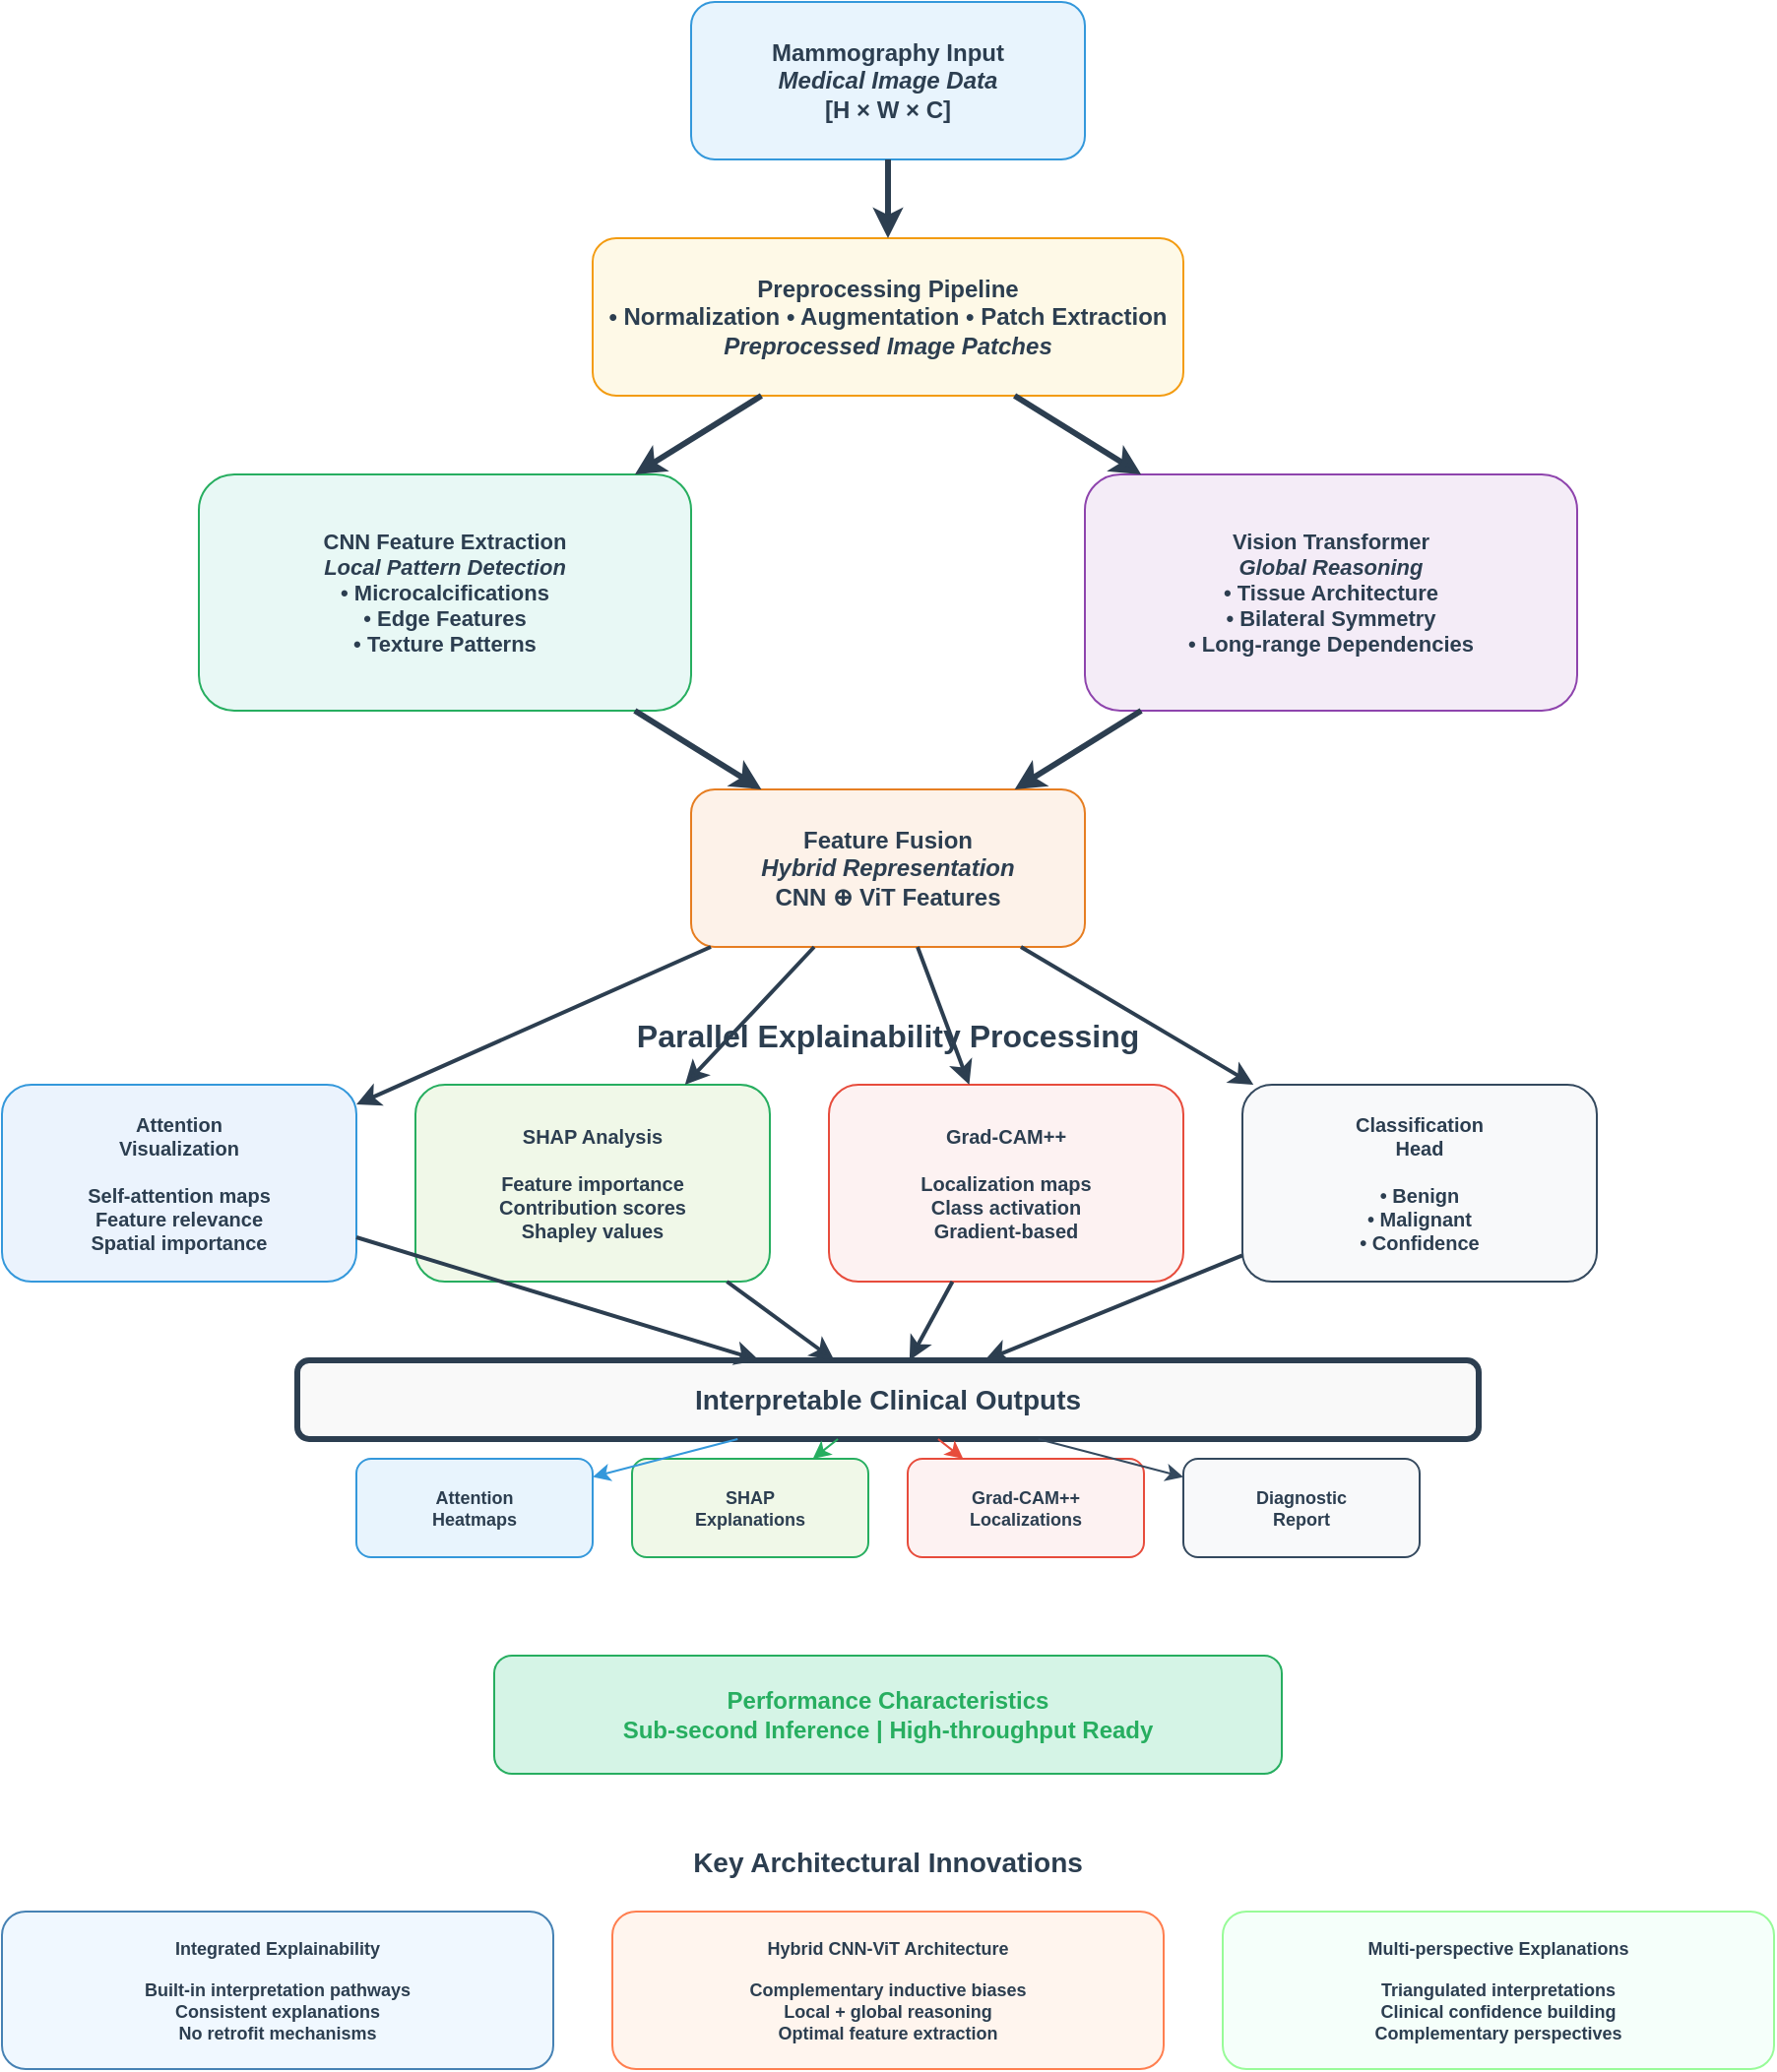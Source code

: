 <mxfile version="28.2.1">
  <diagram name="HyViT-X Architecture" id="2rfx3KiK0LZ8S4K1HwoA">
    <mxGraphModel dx="994" dy="540" grid="1" gridSize="10" guides="1" tooltips="1" connect="1" arrows="1" fold="1" page="1" pageScale="1" pageWidth="850" pageHeight="1100" math="0" shadow="0">
      <root>
        <mxCell id="0" />
        <mxCell id="1" parent="0" />
        <mxCell id="WPN7j5AMV1sHuhzcs4ST-2" value="Mammography Input&lt;br&gt;&lt;i&gt;Medical Image Data&lt;/i&gt;&lt;br&gt;[H × W × C]" style="rounded=1;whiteSpace=wrap;html=1;strokeColor=#3498db;fillColor=#e8f4fd;fontColor=#2c3e50;fontSize=12;fontStyle=1;" vertex="1" parent="1">
          <mxGeometry x="400" y="70" width="200" height="80" as="geometry" />
        </mxCell>
        <mxCell id="WPN7j5AMV1sHuhzcs4ST-3" value="Preprocessing Pipeline&lt;br&gt;• Normalization • Augmentation • Patch Extraction&lt;br&gt;&lt;i&gt;Preprocessed Image Patches&lt;/i&gt;" style="rounded=1;whiteSpace=wrap;html=1;strokeColor=#f39c12;fillColor=#fef9e7;fontColor=#2c3e50;fontSize=12;fontStyle=1;" vertex="1" parent="1">
          <mxGeometry x="350" y="190" width="300" height="80" as="geometry" />
        </mxCell>
        <mxCell id="WPN7j5AMV1sHuhzcs4ST-4" value="CNN Feature Extraction&lt;br&gt;&lt;i&gt;Local Pattern Detection&lt;/i&gt;&lt;br&gt;• Microcalcifications&lt;br&gt;• Edge Features&lt;br&gt;• Texture Patterns" style="rounded=1;whiteSpace=wrap;html=1;strokeColor=#27ae60;fillColor=#e8f8f5;fontColor=#2c3e50;fontSize=11;fontStyle=1;" vertex="1" parent="1">
          <mxGeometry x="150" y="310" width="250" height="120" as="geometry" />
        </mxCell>
        <mxCell id="WPN7j5AMV1sHuhzcs4ST-5" value="Vision Transformer&lt;br&gt;&lt;i&gt;Global Reasoning&lt;/i&gt;&lt;br&gt;• Tissue Architecture&lt;br&gt;• Bilateral Symmetry&lt;br&gt;• Long-range Dependencies" style="rounded=1;whiteSpace=wrap;html=1;strokeColor=#8e44ad;fillColor=#f4ecf7;fontColor=#2c3e50;fontSize=11;fontStyle=1;" vertex="1" parent="1">
          <mxGeometry x="600" y="310" width="250" height="120" as="geometry" />
        </mxCell>
        <mxCell id="WPN7j5AMV1sHuhzcs4ST-6" value="Feature Fusion&lt;br&gt;&lt;i&gt;Hybrid Representation&lt;/i&gt;&lt;br&gt;CNN ⊕ ViT Features" style="rounded=1;whiteSpace=wrap;html=1;strokeColor=#e67e22;fillColor=#fdf2e9;fontColor=#2c3e50;fontSize=12;fontStyle=1;" vertex="1" parent="1">
          <mxGeometry x="400" y="470" width="200" height="80" as="geometry" />
        </mxCell>
        <mxCell id="WPN7j5AMV1sHuhzcs4ST-7" value="Parallel Explainability Processing" style="text;html=1;strokeColor=none;fillColor=none;align=center;verticalAlign=middle;whiteSpace=wrap;rounded=0;fontSize=16;fontStyle=1;fontColor=#2c3e50;" vertex="1" parent="1">
          <mxGeometry x="350" y="580" width="300" height="30" as="geometry" />
        </mxCell>
        <mxCell id="WPN7j5AMV1sHuhzcs4ST-8" value="Attention&lt;br&gt;Visualization&lt;br&gt;&lt;br&gt;Self-attention maps&lt;br&gt;Feature relevance&lt;br&gt;Spatial importance" style="rounded=1;whiteSpace=wrap;html=1;strokeColor=#3498db;fillColor=#ebf3fd;fontColor=#2c3e50;fontSize=10;fontStyle=1;" vertex="1" parent="1">
          <mxGeometry x="50" y="620" width="180" height="100" as="geometry" />
        </mxCell>
        <mxCell id="WPN7j5AMV1sHuhzcs4ST-9" value="SHAP Analysis&lt;br&gt;&lt;br&gt;Feature importance&lt;br&gt;Contribution scores&lt;br&gt;Shapley values" style="rounded=1;whiteSpace=wrap;html=1;strokeColor=#27ae60;fillColor=#f0f8e8;fontColor=#2c3e50;fontSize=10;fontStyle=1;" vertex="1" parent="1">
          <mxGeometry x="260" y="620" width="180" height="100" as="geometry" />
        </mxCell>
        <mxCell id="WPN7j5AMV1sHuhzcs4ST-10" value="Grad-CAM++&lt;br&gt;&lt;br&gt;Localization maps&lt;br&gt;Class activation&lt;br&gt;Gradient-based" style="rounded=1;whiteSpace=wrap;html=1;strokeColor=#e74c3c;fillColor=#fdf2f2;fontColor=#2c3e50;fontSize=10;fontStyle=1;" vertex="1" parent="1">
          <mxGeometry x="470" y="620" width="180" height="100" as="geometry" />
        </mxCell>
        <mxCell id="WPN7j5AMV1sHuhzcs4ST-11" value="Classification&lt;br&gt;Head&lt;br&gt;&lt;br&gt;• Benign&lt;br&gt;• Malignant&lt;br&gt;• Confidence" style="rounded=1;whiteSpace=wrap;html=1;strokeColor=#34495e;fillColor=#f8f9fa;fontColor=#2c3e50;fontSize=10;fontStyle=1;" vertex="1" parent="1">
          <mxGeometry x="680" y="620" width="180" height="100" as="geometry" />
        </mxCell>
        <mxCell id="WPN7j5AMV1sHuhzcs4ST-12" value="Interpretable Clinical Outputs" style="rounded=1;whiteSpace=wrap;html=1;strokeColor=#2c3e50;strokeWidth=3;fillColor=#f9f9f9;fontColor=#2c3e50;fontSize=14;fontStyle=1;" vertex="1" parent="1">
          <mxGeometry x="200" y="760" width="600" height="40" as="geometry" />
        </mxCell>
        <mxCell id="WPN7j5AMV1sHuhzcs4ST-13" value="Attention&lt;br&gt;Heatmaps" style="rounded=1;whiteSpace=wrap;html=1;strokeColor=#3498db;fillColor=#e8f4fd;fontColor=#2c3e50;fontSize=9;fontStyle=1" vertex="1" parent="1">
          <mxGeometry x="230" y="810" width="120" height="50" as="geometry" />
        </mxCell>
        <mxCell id="WPN7j5AMV1sHuhzcs4ST-14" value="SHAP&lt;br&gt;Explanations" style="rounded=1;whiteSpace=wrap;html=1;strokeColor=#27ae60;fillColor=#f0f8e8;fontColor=#2c3e50;fontSize=9;fontStyle=1" vertex="1" parent="1">
          <mxGeometry x="370" y="810" width="120" height="50" as="geometry" />
        </mxCell>
        <mxCell id="WPN7j5AMV1sHuhzcs4ST-15" value="Grad-CAM++&lt;br&gt;Localizations" style="rounded=1;whiteSpace=wrap;html=1;strokeColor=#e74c3c;fillColor=#fdf2f2;fontColor=#2c3e50;fontSize=9;fontStyle=1" vertex="1" parent="1">
          <mxGeometry x="510" y="810" width="120" height="50" as="geometry" />
        </mxCell>
        <mxCell id="WPN7j5AMV1sHuhzcs4ST-16" value="Diagnostic&lt;br&gt;Report" style="rounded=1;whiteSpace=wrap;html=1;strokeColor=#34495e;fillColor=#f8f9fa;fontColor=#2c3e50;fontSize=9;fontStyle=1" vertex="1" parent="1">
          <mxGeometry x="650" y="810" width="120" height="50" as="geometry" />
        </mxCell>
        <mxCell id="WPN7j5AMV1sHuhzcs4ST-17" value="Performance Characteristics&lt;br&gt;Sub-second Inference | High-throughput Ready" style="rounded=1;whiteSpace=wrap;html=1;strokeColor=#27ae60;fillColor=#d5f4e6;fontColor=#27ae60;fontSize=12;fontStyle=1;" vertex="1" parent="1">
          <mxGeometry x="300" y="910" width="400" height="60" as="geometry" />
        </mxCell>
        <mxCell id="WPN7j5AMV1sHuhzcs4ST-18" value="Key Architectural Innovations" style="text;html=1;strokeColor=none;fillColor=none;align=center;verticalAlign=middle;whiteSpace=wrap;rounded=0;fontSize=14;fontStyle=1;fontColor=#2c3e50;" vertex="1" parent="1">
          <mxGeometry x="350" y="1000" width="300" height="30" as="geometry" />
        </mxCell>
        <mxCell id="WPN7j5AMV1sHuhzcs4ST-19" value="Integrated Explainability&lt;br&gt;&lt;br&gt;Built-in interpretation pathways&lt;br&gt;Consistent explanations&lt;br&gt;No retrofit mechanisms" style="rounded=1;whiteSpace=wrap;html=1;strokeColor=#4682b4;fillColor=#f0f8ff;fontColor=#2c3e50;fontSize=9;fontStyle=1;" vertex="1" parent="1">
          <mxGeometry x="50" y="1040" width="280" height="80" as="geometry" />
        </mxCell>
        <mxCell id="WPN7j5AMV1sHuhzcs4ST-20" value="Hybrid CNN-ViT Architecture&lt;br&gt;&lt;br&gt;Complementary inductive biases&lt;br&gt;Local + global reasoning&lt;br&gt;Optimal feature extraction" style="rounded=1;whiteSpace=wrap;html=1;strokeColor=#ff7f50;fillColor=#fff5ee;fontColor=#2c3e50;fontSize=9;fontStyle=1;" vertex="1" parent="1">
          <mxGeometry x="360" y="1040" width="280" height="80" as="geometry" />
        </mxCell>
        <mxCell id="WPN7j5AMV1sHuhzcs4ST-21" value="Multi-perspective Explanations&lt;br&gt;&lt;br&gt;Triangulated interpretations&lt;br&gt;Clinical confidence building&lt;br&gt;Complementary perspectives" style="rounded=1;whiteSpace=wrap;html=1;strokeColor=#98fb98;fillColor=#f5fffa;fontColor=#2c3e50;fontSize=9;fontStyle=1;" vertex="1" parent="1">
          <mxGeometry x="670" y="1040" width="280" height="80" as="geometry" />
        </mxCell>
        <mxCell id="WPN7j5AMV1sHuhzcs4ST-22" value="" style="endArrow=classic;html=1;rounded=0;strokeColor=#2c3e50;strokeWidth=3;fontStyle=1" edge="1" parent="1" source="WPN7j5AMV1sHuhzcs4ST-2" target="WPN7j5AMV1sHuhzcs4ST-3">
          <mxGeometry width="50" height="50" relative="1" as="geometry">
            <mxPoint x="500" y="150" as="sourcePoint" />
            <mxPoint x="500" y="190" as="targetPoint" />
          </mxGeometry>
        </mxCell>
        <mxCell id="WPN7j5AMV1sHuhzcs4ST-23" value="" style="endArrow=classic;html=1;rounded=0;strokeColor=#2c3e50;strokeWidth=3;fontStyle=1" edge="1" parent="1" source="WPN7j5AMV1sHuhzcs4ST-3" target="WPN7j5AMV1sHuhzcs4ST-4">
          <mxGeometry width="50" height="50" relative="1" as="geometry">
            <mxPoint x="450" y="270" as="sourcePoint" />
            <mxPoint x="275" y="310" as="targetPoint" />
          </mxGeometry>
        </mxCell>
        <mxCell id="WPN7j5AMV1sHuhzcs4ST-24" value="" style="endArrow=classic;html=1;rounded=0;strokeColor=#2c3e50;strokeWidth=3;fontStyle=1" edge="1" parent="1" source="WPN7j5AMV1sHuhzcs4ST-3" target="WPN7j5AMV1sHuhzcs4ST-5">
          <mxGeometry width="50" height="50" relative="1" as="geometry">
            <mxPoint x="550" y="270" as="sourcePoint" />
            <mxPoint x="725" y="310" as="targetPoint" />
          </mxGeometry>
        </mxCell>
        <mxCell id="WPN7j5AMV1sHuhzcs4ST-25" value="" style="endArrow=classic;html=1;rounded=0;strokeColor=#2c3e50;strokeWidth=3;fontStyle=1" edge="1" parent="1" source="WPN7j5AMV1sHuhzcs4ST-4" target="WPN7j5AMV1sHuhzcs4ST-6">
          <mxGeometry width="50" height="50" relative="1" as="geometry">
            <mxPoint x="275" y="430" as="sourcePoint" />
            <mxPoint x="450" y="470" as="targetPoint" />
          </mxGeometry>
        </mxCell>
        <mxCell id="WPN7j5AMV1sHuhzcs4ST-26" value="" style="endArrow=classic;html=1;rounded=0;strokeColor=#2c3e50;strokeWidth=3;fontStyle=1" edge="1" parent="1" source="WPN7j5AMV1sHuhzcs4ST-5" target="WPN7j5AMV1sHuhzcs4ST-6">
          <mxGeometry width="50" height="50" relative="1" as="geometry">
            <mxPoint x="725" y="430" as="sourcePoint" />
            <mxPoint x="550" y="470" as="targetPoint" />
          </mxGeometry>
        </mxCell>
        <mxCell id="WPN7j5AMV1sHuhzcs4ST-27" value="" style="endArrow=classic;html=1;rounded=0;strokeColor=#2c3e50;strokeWidth=2;fontStyle=1" edge="1" parent="1" source="WPN7j5AMV1sHuhzcs4ST-6" target="WPN7j5AMV1sHuhzcs4ST-8">
          <mxGeometry width="50" height="50" relative="1" as="geometry">
            <mxPoint x="450" y="550" as="sourcePoint" />
            <mxPoint x="140" y="620" as="targetPoint" />
          </mxGeometry>
        </mxCell>
        <mxCell id="WPN7j5AMV1sHuhzcs4ST-28" value="" style="endArrow=classic;html=1;rounded=0;strokeColor=#2c3e50;strokeWidth=2;fontStyle=1" edge="1" parent="1" source="WPN7j5AMV1sHuhzcs4ST-6" target="WPN7j5AMV1sHuhzcs4ST-9">
          <mxGeometry width="50" height="50" relative="1" as="geometry">
            <mxPoint x="480" y="550" as="sourcePoint" />
            <mxPoint x="350" y="620" as="targetPoint" />
          </mxGeometry>
        </mxCell>
        <mxCell id="WPN7j5AMV1sHuhzcs4ST-29" value="" style="endArrow=classic;html=1;rounded=0;strokeColor=#2c3e50;strokeWidth=2;fontStyle=1" edge="1" parent="1" source="WPN7j5AMV1sHuhzcs4ST-6" target="WPN7j5AMV1sHuhzcs4ST-10">
          <mxGeometry width="50" height="50" relative="1" as="geometry">
            <mxPoint x="520" y="550" as="sourcePoint" />
            <mxPoint x="560" y="620" as="targetPoint" />
          </mxGeometry>
        </mxCell>
        <mxCell id="WPN7j5AMV1sHuhzcs4ST-30" value="" style="endArrow=classic;html=1;rounded=0;strokeColor=#2c3e50;strokeWidth=2;fontStyle=1" edge="1" parent="1" source="WPN7j5AMV1sHuhzcs4ST-6" target="WPN7j5AMV1sHuhzcs4ST-11">
          <mxGeometry width="50" height="50" relative="1" as="geometry">
            <mxPoint x="550" y="550" as="sourcePoint" />
            <mxPoint x="770" y="620" as="targetPoint" />
          </mxGeometry>
        </mxCell>
        <mxCell id="WPN7j5AMV1sHuhzcs4ST-31" value="" style="endArrow=classic;html=1;rounded=0;strokeColor=#2c3e50;strokeWidth=2;fontStyle=1" edge="1" parent="1" source="WPN7j5AMV1sHuhzcs4ST-8" target="WPN7j5AMV1sHuhzcs4ST-12">
          <mxGeometry width="50" height="50" relative="1" as="geometry">
            <mxPoint x="140" y="720" as="sourcePoint" />
            <mxPoint x="290" y="760" as="targetPoint" />
          </mxGeometry>
        </mxCell>
        <mxCell id="WPN7j5AMV1sHuhzcs4ST-32" value="" style="endArrow=classic;html=1;rounded=0;strokeColor=#2c3e50;strokeWidth=2;fontStyle=1" edge="1" parent="1" source="WPN7j5AMV1sHuhzcs4ST-9" target="WPN7j5AMV1sHuhzcs4ST-12">
          <mxGeometry width="50" height="50" relative="1" as="geometry">
            <mxPoint x="350" y="720" as="sourcePoint" />
            <mxPoint x="430" y="760" as="targetPoint" />
          </mxGeometry>
        </mxCell>
        <mxCell id="WPN7j5AMV1sHuhzcs4ST-33" value="" style="endArrow=classic;html=1;rounded=0;strokeColor=#2c3e50;strokeWidth=2;fontStyle=1" edge="1" parent="1" source="WPN7j5AMV1sHuhzcs4ST-10" target="WPN7j5AMV1sHuhzcs4ST-12">
          <mxGeometry width="50" height="50" relative="1" as="geometry">
            <mxPoint x="560" y="720" as="sourcePoint" />
            <mxPoint x="570" y="760" as="targetPoint" />
          </mxGeometry>
        </mxCell>
        <mxCell id="WPN7j5AMV1sHuhzcs4ST-34" value="" style="endArrow=classic;html=1;rounded=0;strokeColor=#2c3e50;strokeWidth=2;fontStyle=1" edge="1" parent="1" source="WPN7j5AMV1sHuhzcs4ST-11" target="WPN7j5AMV1sHuhzcs4ST-12">
          <mxGeometry width="50" height="50" relative="1" as="geometry">
            <mxPoint x="770" y="720" as="sourcePoint" />
            <mxPoint x="710" y="760" as="targetPoint" />
          </mxGeometry>
        </mxCell>
        <mxCell id="WPN7j5AMV1sHuhzcs4ST-35" value="" style="endArrow=classic;html=1;rounded=0;strokeColor=#3498db;strokeWidth=1;fontStyle=1" edge="1" parent="1" source="WPN7j5AMV1sHuhzcs4ST-12" target="WPN7j5AMV1sHuhzcs4ST-13">
          <mxGeometry width="50" height="50" relative="1" as="geometry">
            <mxPoint x="290" y="800" as="sourcePoint" />
            <mxPoint x="290" y="810" as="targetPoint" />
          </mxGeometry>
        </mxCell>
        <mxCell id="WPN7j5AMV1sHuhzcs4ST-36" value="" style="endArrow=classic;html=1;rounded=0;strokeColor=#27ae60;strokeWidth=1;fontStyle=1" edge="1" parent="1" source="WPN7j5AMV1sHuhzcs4ST-12" target="WPN7j5AMV1sHuhzcs4ST-14">
          <mxGeometry width="50" height="50" relative="1" as="geometry">
            <mxPoint x="430" y="800" as="sourcePoint" />
            <mxPoint x="430" y="810" as="targetPoint" />
          </mxGeometry>
        </mxCell>
        <mxCell id="WPN7j5AMV1sHuhzcs4ST-37" value="" style="endArrow=classic;html=1;rounded=0;strokeColor=#e74c3c;strokeWidth=1;fontStyle=1" edge="1" parent="1" source="WPN7j5AMV1sHuhzcs4ST-12" target="WPN7j5AMV1sHuhzcs4ST-15">
          <mxGeometry width="50" height="50" relative="1" as="geometry">
            <mxPoint x="570" y="800" as="sourcePoint" />
            <mxPoint x="570" y="810" as="targetPoint" />
          </mxGeometry>
        </mxCell>
        <mxCell id="WPN7j5AMV1sHuhzcs4ST-38" value="" style="endArrow=classic;html=1;rounded=0;strokeColor=#34495e;strokeWidth=1;fontStyle=1" edge="1" parent="1" source="WPN7j5AMV1sHuhzcs4ST-12" target="WPN7j5AMV1sHuhzcs4ST-16">
          <mxGeometry width="50" height="50" relative="1" as="geometry">
            <mxPoint x="710" y="800" as="sourcePoint" />
            <mxPoint x="710" y="810" as="targetPoint" />
          </mxGeometry>
        </mxCell>
      </root>
    </mxGraphModel>
  </diagram>
</mxfile>
